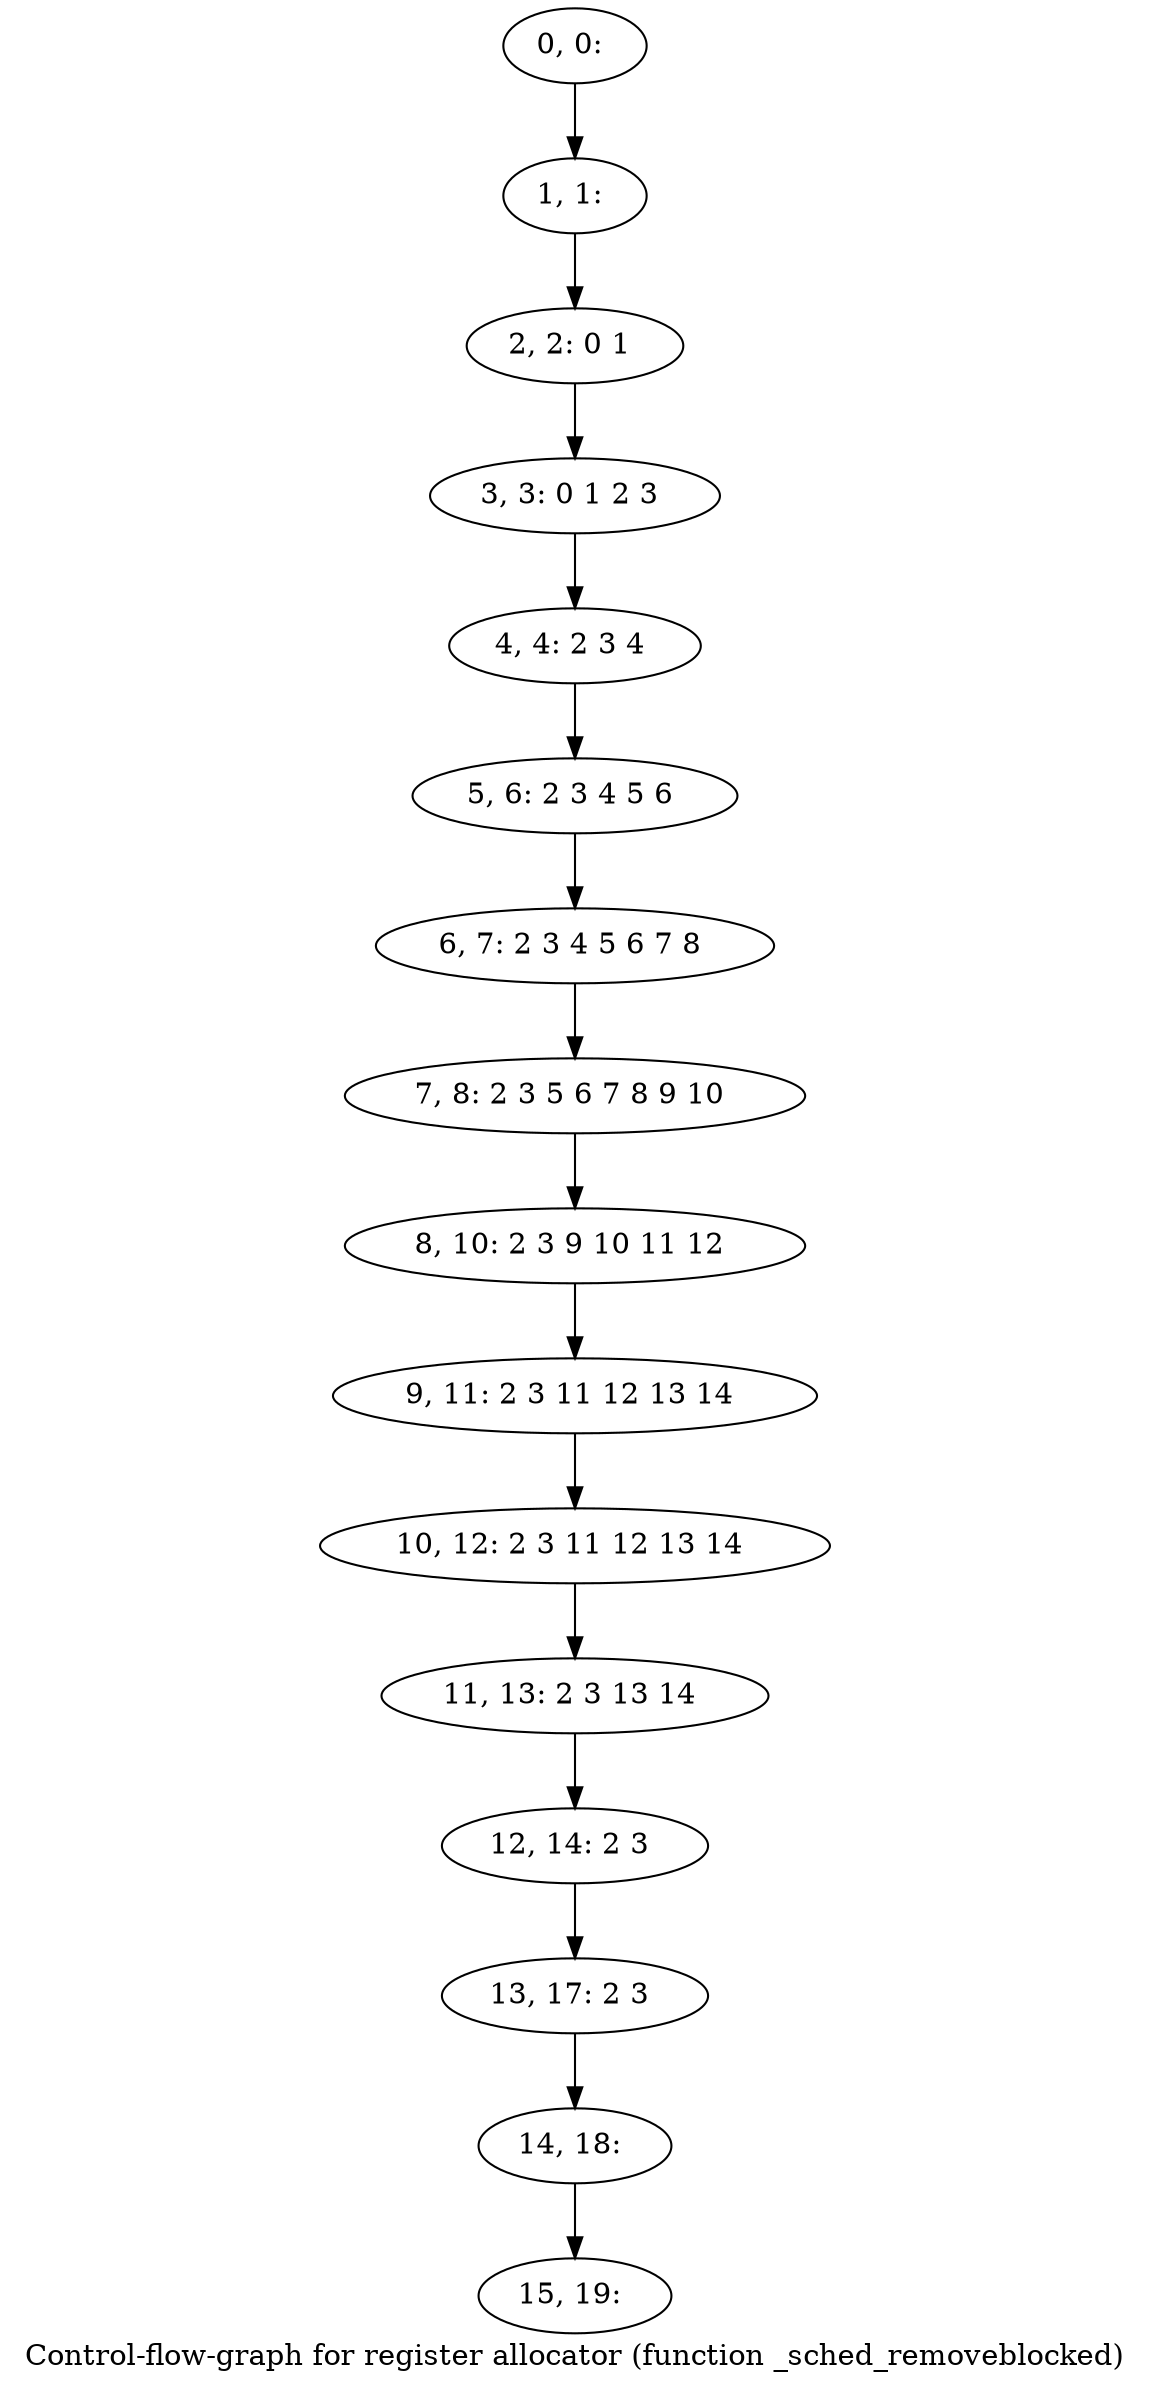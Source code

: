 digraph G {
graph [label="Control-flow-graph for register allocator (function _sched_removeblocked)"]
0[label="0, 0: "];
1[label="1, 1: "];
2[label="2, 2: 0 1 "];
3[label="3, 3: 0 1 2 3 "];
4[label="4, 4: 2 3 4 "];
5[label="5, 6: 2 3 4 5 6 "];
6[label="6, 7: 2 3 4 5 6 7 8 "];
7[label="7, 8: 2 3 5 6 7 8 9 10 "];
8[label="8, 10: 2 3 9 10 11 12 "];
9[label="9, 11: 2 3 11 12 13 14 "];
10[label="10, 12: 2 3 11 12 13 14 "];
11[label="11, 13: 2 3 13 14 "];
12[label="12, 14: 2 3 "];
13[label="13, 17: 2 3 "];
14[label="14, 18: "];
15[label="15, 19: "];
0->1 ;
1->2 ;
2->3 ;
3->4 ;
4->5 ;
5->6 ;
6->7 ;
7->8 ;
8->9 ;
9->10 ;
10->11 ;
11->12 ;
12->13 ;
13->14 ;
14->15 ;
}
